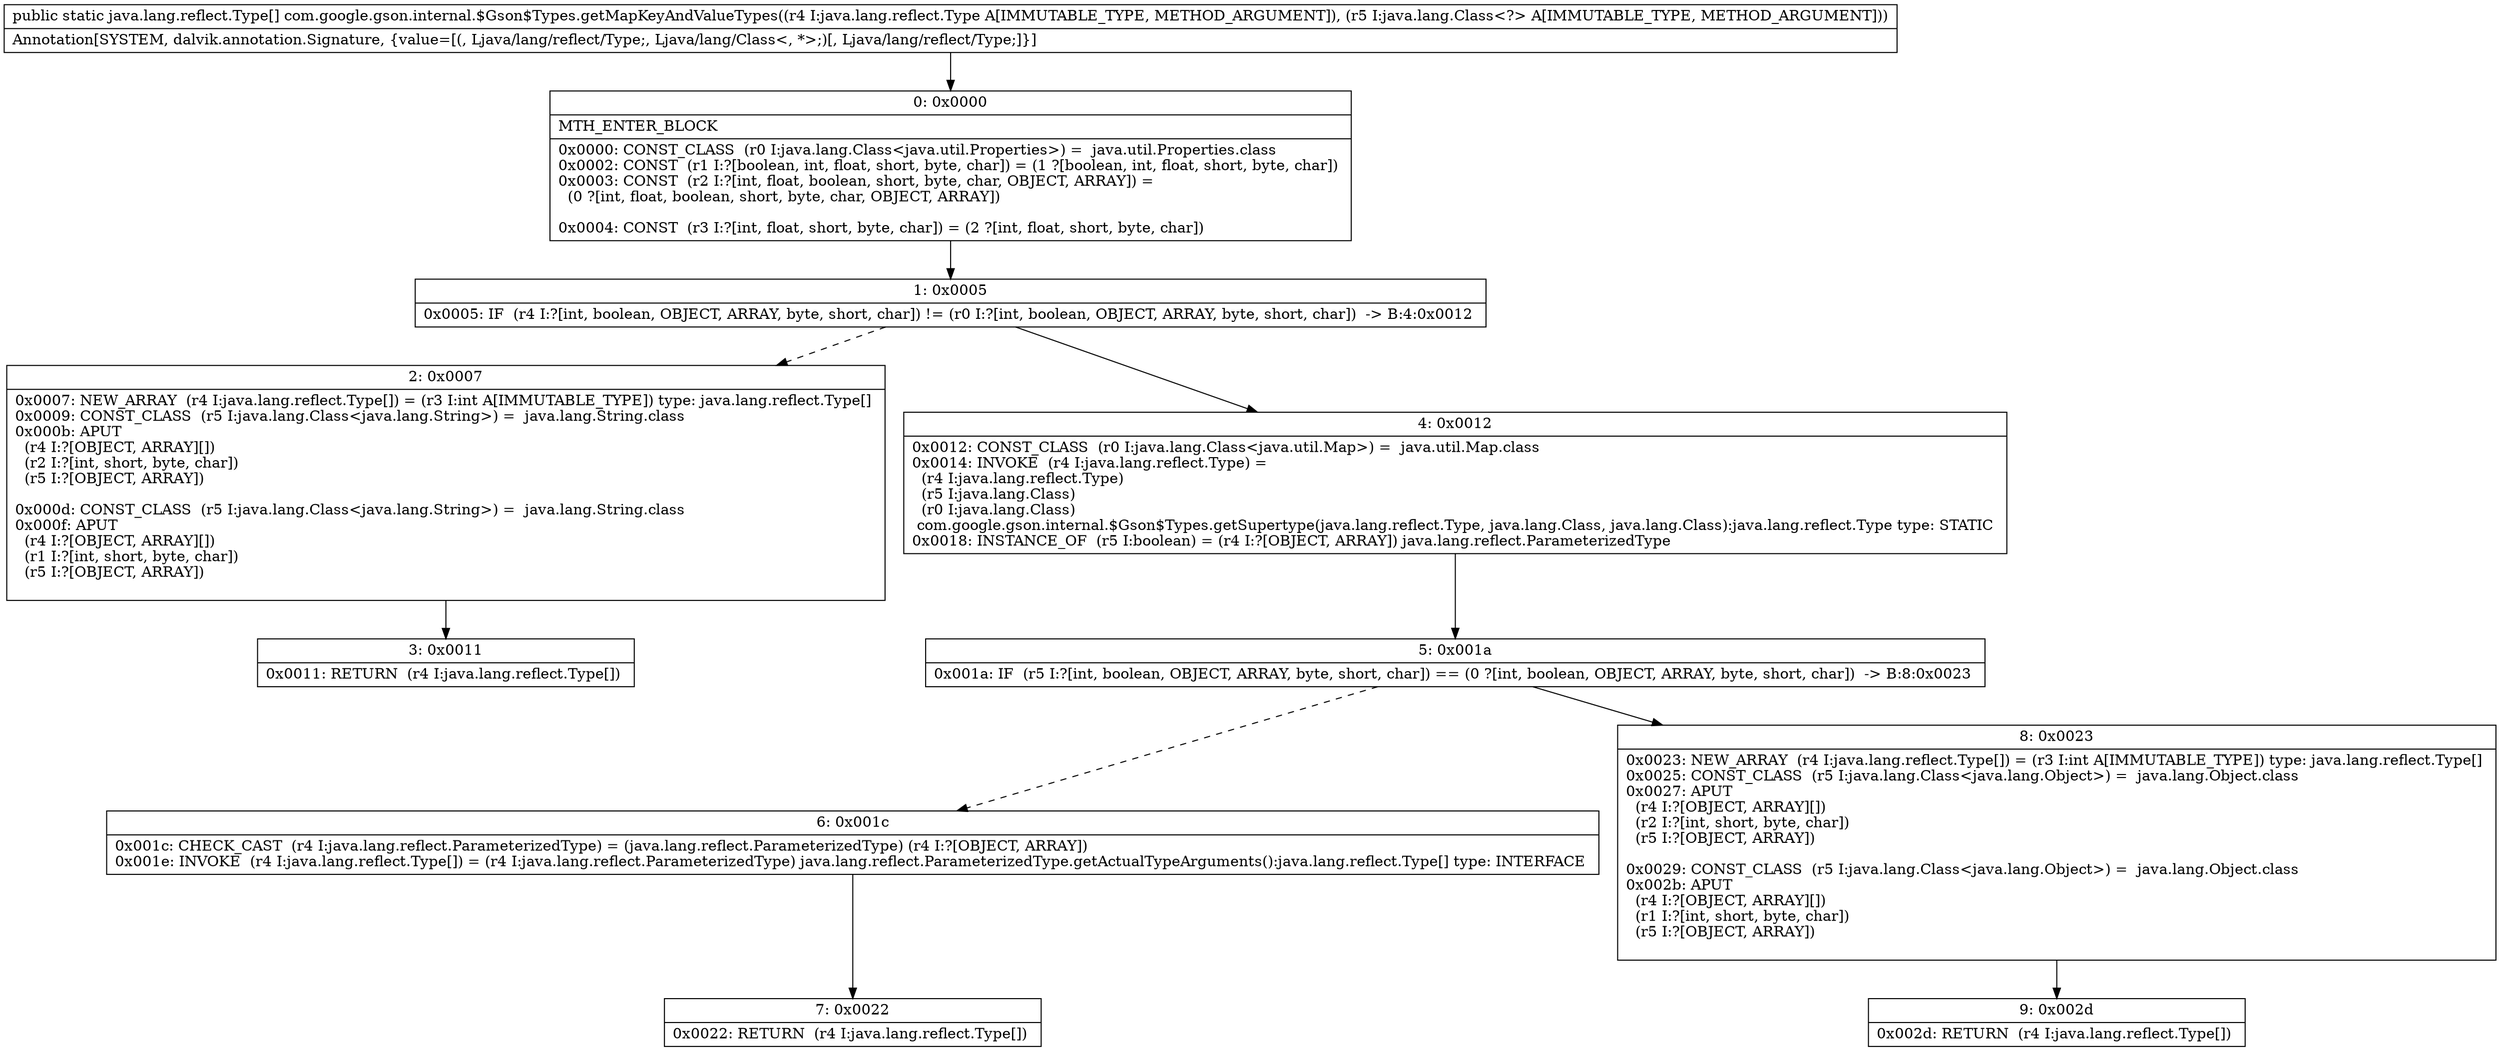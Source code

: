 digraph "CFG forcom.google.gson.internal.$Gson$Types.getMapKeyAndValueTypes(Ljava\/lang\/reflect\/Type;Ljava\/lang\/Class;)[Ljava\/lang\/reflect\/Type;" {
Node_0 [shape=record,label="{0\:\ 0x0000|MTH_ENTER_BLOCK\l|0x0000: CONST_CLASS  (r0 I:java.lang.Class\<java.util.Properties\>) =  java.util.Properties.class \l0x0002: CONST  (r1 I:?[boolean, int, float, short, byte, char]) = (1 ?[boolean, int, float, short, byte, char]) \l0x0003: CONST  (r2 I:?[int, float, boolean, short, byte, char, OBJECT, ARRAY]) = \l  (0 ?[int, float, boolean, short, byte, char, OBJECT, ARRAY])\l \l0x0004: CONST  (r3 I:?[int, float, short, byte, char]) = (2 ?[int, float, short, byte, char]) \l}"];
Node_1 [shape=record,label="{1\:\ 0x0005|0x0005: IF  (r4 I:?[int, boolean, OBJECT, ARRAY, byte, short, char]) != (r0 I:?[int, boolean, OBJECT, ARRAY, byte, short, char])  \-\> B:4:0x0012 \l}"];
Node_2 [shape=record,label="{2\:\ 0x0007|0x0007: NEW_ARRAY  (r4 I:java.lang.reflect.Type[]) = (r3 I:int A[IMMUTABLE_TYPE]) type: java.lang.reflect.Type[] \l0x0009: CONST_CLASS  (r5 I:java.lang.Class\<java.lang.String\>) =  java.lang.String.class \l0x000b: APUT  \l  (r4 I:?[OBJECT, ARRAY][])\l  (r2 I:?[int, short, byte, char])\l  (r5 I:?[OBJECT, ARRAY])\l \l0x000d: CONST_CLASS  (r5 I:java.lang.Class\<java.lang.String\>) =  java.lang.String.class \l0x000f: APUT  \l  (r4 I:?[OBJECT, ARRAY][])\l  (r1 I:?[int, short, byte, char])\l  (r5 I:?[OBJECT, ARRAY])\l \l}"];
Node_3 [shape=record,label="{3\:\ 0x0011|0x0011: RETURN  (r4 I:java.lang.reflect.Type[]) \l}"];
Node_4 [shape=record,label="{4\:\ 0x0012|0x0012: CONST_CLASS  (r0 I:java.lang.Class\<java.util.Map\>) =  java.util.Map.class \l0x0014: INVOKE  (r4 I:java.lang.reflect.Type) = \l  (r4 I:java.lang.reflect.Type)\l  (r5 I:java.lang.Class)\l  (r0 I:java.lang.Class)\l com.google.gson.internal.$Gson$Types.getSupertype(java.lang.reflect.Type, java.lang.Class, java.lang.Class):java.lang.reflect.Type type: STATIC \l0x0018: INSTANCE_OF  (r5 I:boolean) = (r4 I:?[OBJECT, ARRAY]) java.lang.reflect.ParameterizedType \l}"];
Node_5 [shape=record,label="{5\:\ 0x001a|0x001a: IF  (r5 I:?[int, boolean, OBJECT, ARRAY, byte, short, char]) == (0 ?[int, boolean, OBJECT, ARRAY, byte, short, char])  \-\> B:8:0x0023 \l}"];
Node_6 [shape=record,label="{6\:\ 0x001c|0x001c: CHECK_CAST  (r4 I:java.lang.reflect.ParameterizedType) = (java.lang.reflect.ParameterizedType) (r4 I:?[OBJECT, ARRAY]) \l0x001e: INVOKE  (r4 I:java.lang.reflect.Type[]) = (r4 I:java.lang.reflect.ParameterizedType) java.lang.reflect.ParameterizedType.getActualTypeArguments():java.lang.reflect.Type[] type: INTERFACE \l}"];
Node_7 [shape=record,label="{7\:\ 0x0022|0x0022: RETURN  (r4 I:java.lang.reflect.Type[]) \l}"];
Node_8 [shape=record,label="{8\:\ 0x0023|0x0023: NEW_ARRAY  (r4 I:java.lang.reflect.Type[]) = (r3 I:int A[IMMUTABLE_TYPE]) type: java.lang.reflect.Type[] \l0x0025: CONST_CLASS  (r5 I:java.lang.Class\<java.lang.Object\>) =  java.lang.Object.class \l0x0027: APUT  \l  (r4 I:?[OBJECT, ARRAY][])\l  (r2 I:?[int, short, byte, char])\l  (r5 I:?[OBJECT, ARRAY])\l \l0x0029: CONST_CLASS  (r5 I:java.lang.Class\<java.lang.Object\>) =  java.lang.Object.class \l0x002b: APUT  \l  (r4 I:?[OBJECT, ARRAY][])\l  (r1 I:?[int, short, byte, char])\l  (r5 I:?[OBJECT, ARRAY])\l \l}"];
Node_9 [shape=record,label="{9\:\ 0x002d|0x002d: RETURN  (r4 I:java.lang.reflect.Type[]) \l}"];
MethodNode[shape=record,label="{public static java.lang.reflect.Type[] com.google.gson.internal.$Gson$Types.getMapKeyAndValueTypes((r4 I:java.lang.reflect.Type A[IMMUTABLE_TYPE, METHOD_ARGUMENT]), (r5 I:java.lang.Class\<?\> A[IMMUTABLE_TYPE, METHOD_ARGUMENT]))  | Annotation[SYSTEM, dalvik.annotation.Signature, \{value=[(, Ljava\/lang\/reflect\/Type;, Ljava\/lang\/Class\<, *\>;)[, Ljava\/lang\/reflect\/Type;]\}]\l}"];
MethodNode -> Node_0;
Node_0 -> Node_1;
Node_1 -> Node_2[style=dashed];
Node_1 -> Node_4;
Node_2 -> Node_3;
Node_4 -> Node_5;
Node_5 -> Node_6[style=dashed];
Node_5 -> Node_8;
Node_6 -> Node_7;
Node_8 -> Node_9;
}

